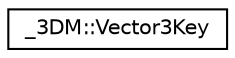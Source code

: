 digraph "Graphical Class Hierarchy"
{
 // INTERACTIVE_SVG=YES
 // LATEX_PDF_SIZE
  edge [fontname="Helvetica",fontsize="10",labelfontname="Helvetica",labelfontsize="10"];
  node [fontname="Helvetica",fontsize="10",shape=record];
  rankdir="LR";
  Node0 [label="_3DM::Vector3Key",height=0.2,width=0.4,color="black", fillcolor="white", style="filled",URL="$d4/d33/struct__3_d_m_1_1_vector3_key.html",tooltip=" "];
}
